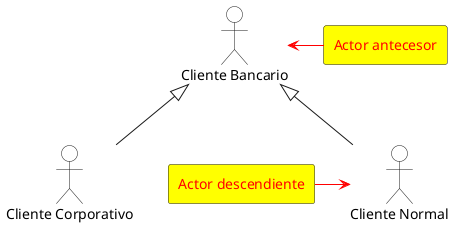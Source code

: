 @startuml
actor "Cliente Bancario" as cb #white
actor "Cliente Normal" as cn #white
actor "Cliente Corporativo" as cc #white


rectangle "Actor antecesor" as aa #yellow;Text:red{
}

rectangle "Actor descendiente" as ad #yellow;Text:red{
}


cn -up-|> cb
cc -up-|> cb

aa -left-> cb #red
ad -right-> cn #red

@enduml